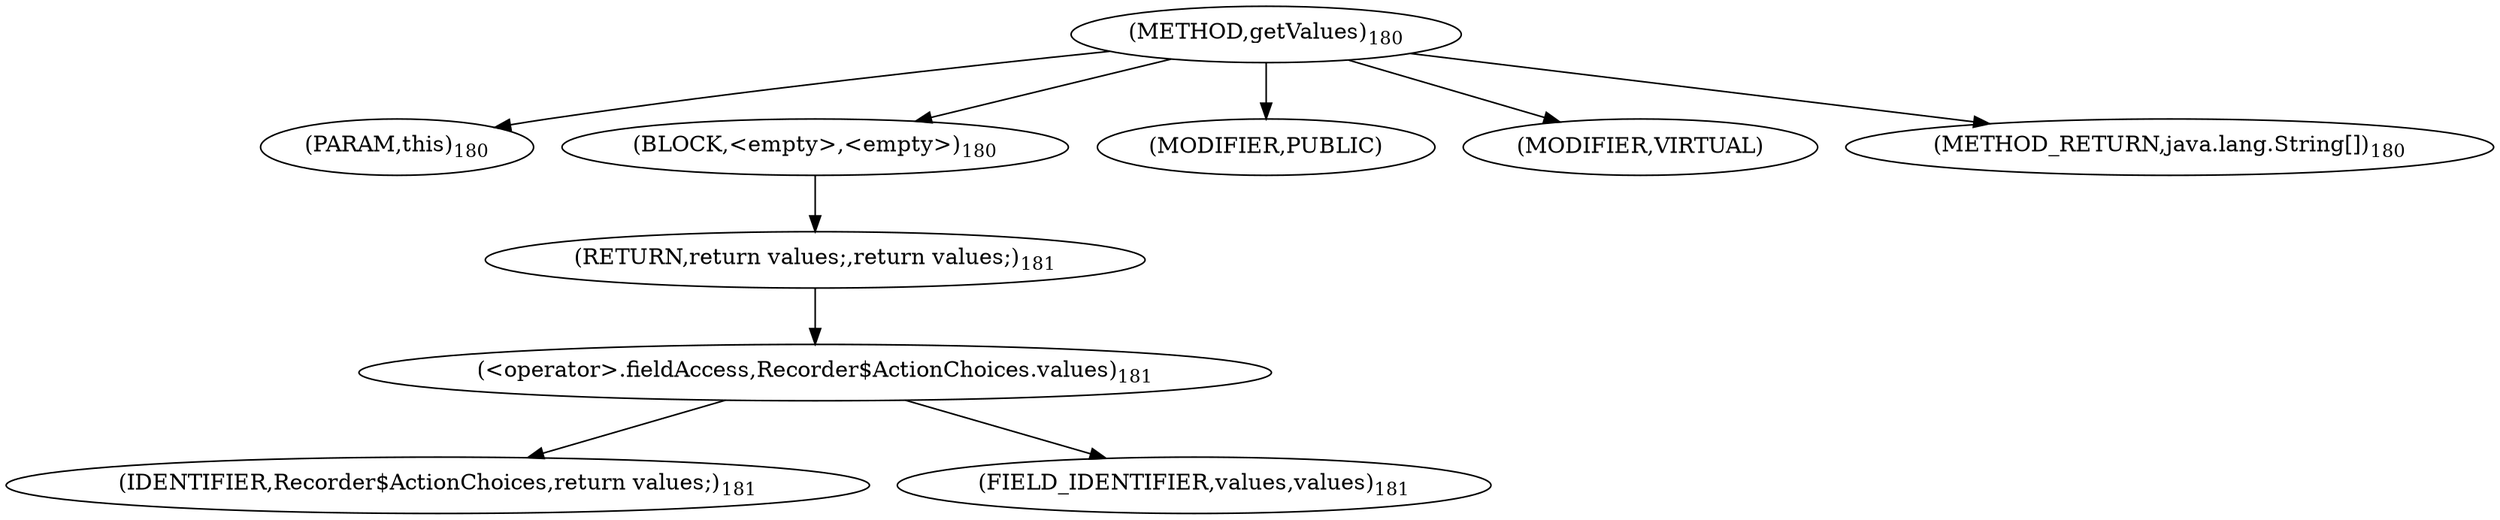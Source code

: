 digraph "getValues" {  
"226" [label = <(METHOD,getValues)<SUB>180</SUB>> ]
"227" [label = <(PARAM,this)<SUB>180</SUB>> ]
"228" [label = <(BLOCK,&lt;empty&gt;,&lt;empty&gt;)<SUB>180</SUB>> ]
"229" [label = <(RETURN,return values;,return values;)<SUB>181</SUB>> ]
"230" [label = <(&lt;operator&gt;.fieldAccess,Recorder$ActionChoices.values)<SUB>181</SUB>> ]
"231" [label = <(IDENTIFIER,Recorder$ActionChoices,return values;)<SUB>181</SUB>> ]
"232" [label = <(FIELD_IDENTIFIER,values,values)<SUB>181</SUB>> ]
"233" [label = <(MODIFIER,PUBLIC)> ]
"234" [label = <(MODIFIER,VIRTUAL)> ]
"235" [label = <(METHOD_RETURN,java.lang.String[])<SUB>180</SUB>> ]
  "226" -> "227" 
  "226" -> "228" 
  "226" -> "233" 
  "226" -> "234" 
  "226" -> "235" 
  "228" -> "229" 
  "229" -> "230" 
  "230" -> "231" 
  "230" -> "232" 
}
